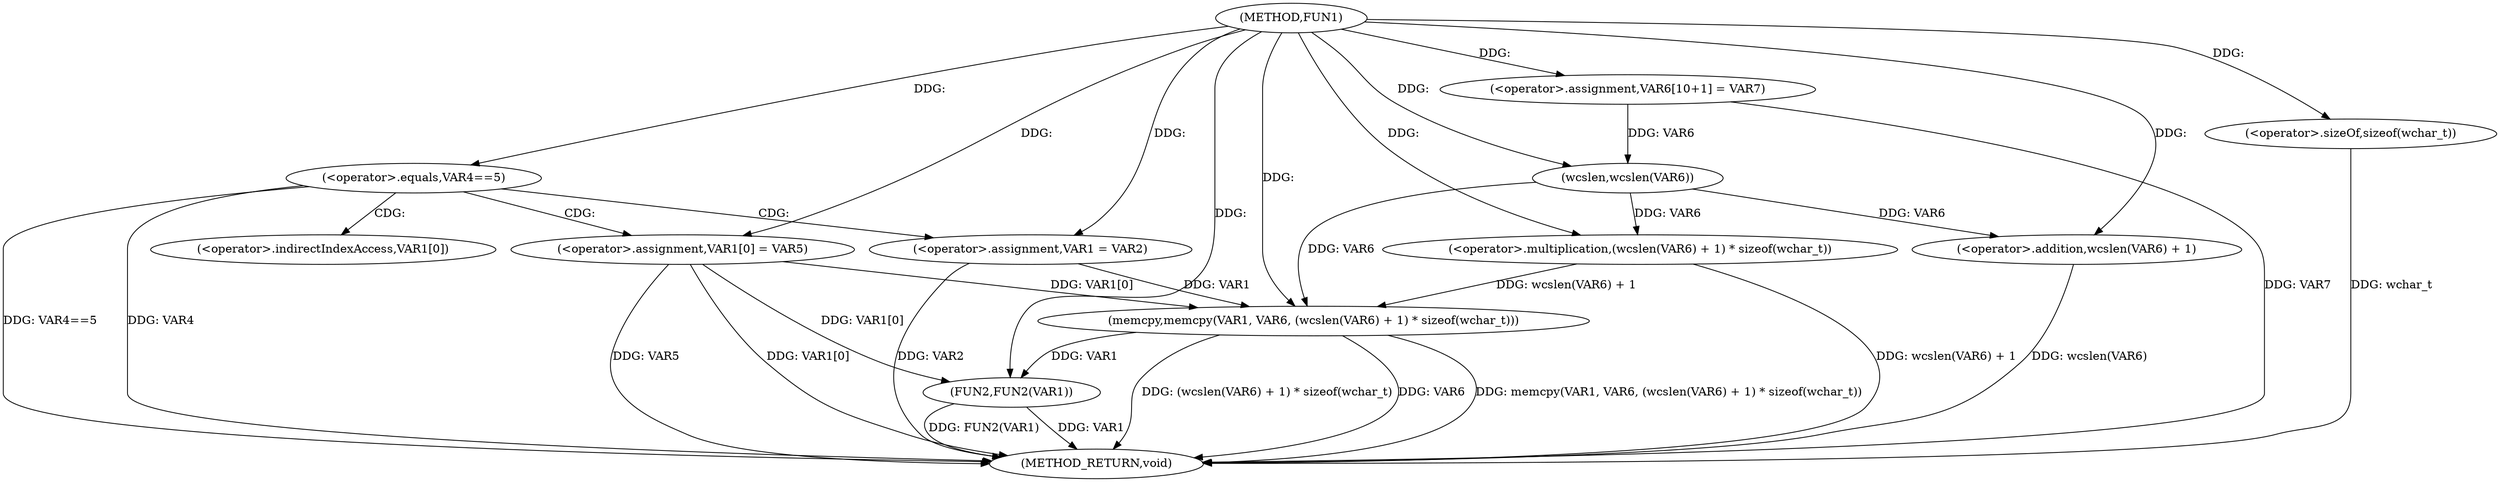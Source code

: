 digraph FUN1 {  
"1000100" [label = "(METHOD,FUN1)" ]
"1000135" [label = "(METHOD_RETURN,void)" ]
"1000106" [label = "(<operator>.equals,VAR4==5)" ]
"1000110" [label = "(<operator>.assignment,VAR1 = VAR2)" ]
"1000113" [label = "(<operator>.assignment,VAR1[0] = VAR5)" ]
"1000120" [label = "(<operator>.assignment,VAR6[10+1] = VAR7)" ]
"1000123" [label = "(memcpy,memcpy(VAR1, VAR6, (wcslen(VAR6) + 1) * sizeof(wchar_t)))" ]
"1000126" [label = "(<operator>.multiplication,(wcslen(VAR6) + 1) * sizeof(wchar_t))" ]
"1000127" [label = "(<operator>.addition,wcslen(VAR6) + 1)" ]
"1000128" [label = "(wcslen,wcslen(VAR6))" ]
"1000131" [label = "(<operator>.sizeOf,sizeof(wchar_t))" ]
"1000133" [label = "(FUN2,FUN2(VAR1))" ]
"1000114" [label = "(<operator>.indirectIndexAccess,VAR1[0])" ]
  "1000113" -> "1000135"  [ label = "DDG: VAR5"] 
  "1000123" -> "1000135"  [ label = "DDG: (wcslen(VAR6) + 1) * sizeof(wchar_t)"] 
  "1000123" -> "1000135"  [ label = "DDG: VAR6"] 
  "1000106" -> "1000135"  [ label = "DDG: VAR4"] 
  "1000113" -> "1000135"  [ label = "DDG: VAR1[0]"] 
  "1000133" -> "1000135"  [ label = "DDG: VAR1"] 
  "1000126" -> "1000135"  [ label = "DDG: wcslen(VAR6) + 1"] 
  "1000120" -> "1000135"  [ label = "DDG: VAR7"] 
  "1000127" -> "1000135"  [ label = "DDG: wcslen(VAR6)"] 
  "1000106" -> "1000135"  [ label = "DDG: VAR4==5"] 
  "1000123" -> "1000135"  [ label = "DDG: memcpy(VAR1, VAR6, (wcslen(VAR6) + 1) * sizeof(wchar_t))"] 
  "1000131" -> "1000135"  [ label = "DDG: wchar_t"] 
  "1000133" -> "1000135"  [ label = "DDG: FUN2(VAR1)"] 
  "1000110" -> "1000135"  [ label = "DDG: VAR2"] 
  "1000100" -> "1000106"  [ label = "DDG: "] 
  "1000100" -> "1000110"  [ label = "DDG: "] 
  "1000100" -> "1000113"  [ label = "DDG: "] 
  "1000100" -> "1000120"  [ label = "DDG: "] 
  "1000113" -> "1000123"  [ label = "DDG: VAR1[0]"] 
  "1000110" -> "1000123"  [ label = "DDG: VAR1"] 
  "1000100" -> "1000123"  [ label = "DDG: "] 
  "1000128" -> "1000123"  [ label = "DDG: VAR6"] 
  "1000126" -> "1000123"  [ label = "DDG: wcslen(VAR6) + 1"] 
  "1000128" -> "1000126"  [ label = "DDG: VAR6"] 
  "1000100" -> "1000126"  [ label = "DDG: "] 
  "1000128" -> "1000127"  [ label = "DDG: VAR6"] 
  "1000120" -> "1000128"  [ label = "DDG: VAR6"] 
  "1000100" -> "1000128"  [ label = "DDG: "] 
  "1000100" -> "1000127"  [ label = "DDG: "] 
  "1000100" -> "1000131"  [ label = "DDG: "] 
  "1000113" -> "1000133"  [ label = "DDG: VAR1[0]"] 
  "1000123" -> "1000133"  [ label = "DDG: VAR1"] 
  "1000100" -> "1000133"  [ label = "DDG: "] 
  "1000106" -> "1000110"  [ label = "CDG: "] 
  "1000106" -> "1000113"  [ label = "CDG: "] 
  "1000106" -> "1000114"  [ label = "CDG: "] 
}

